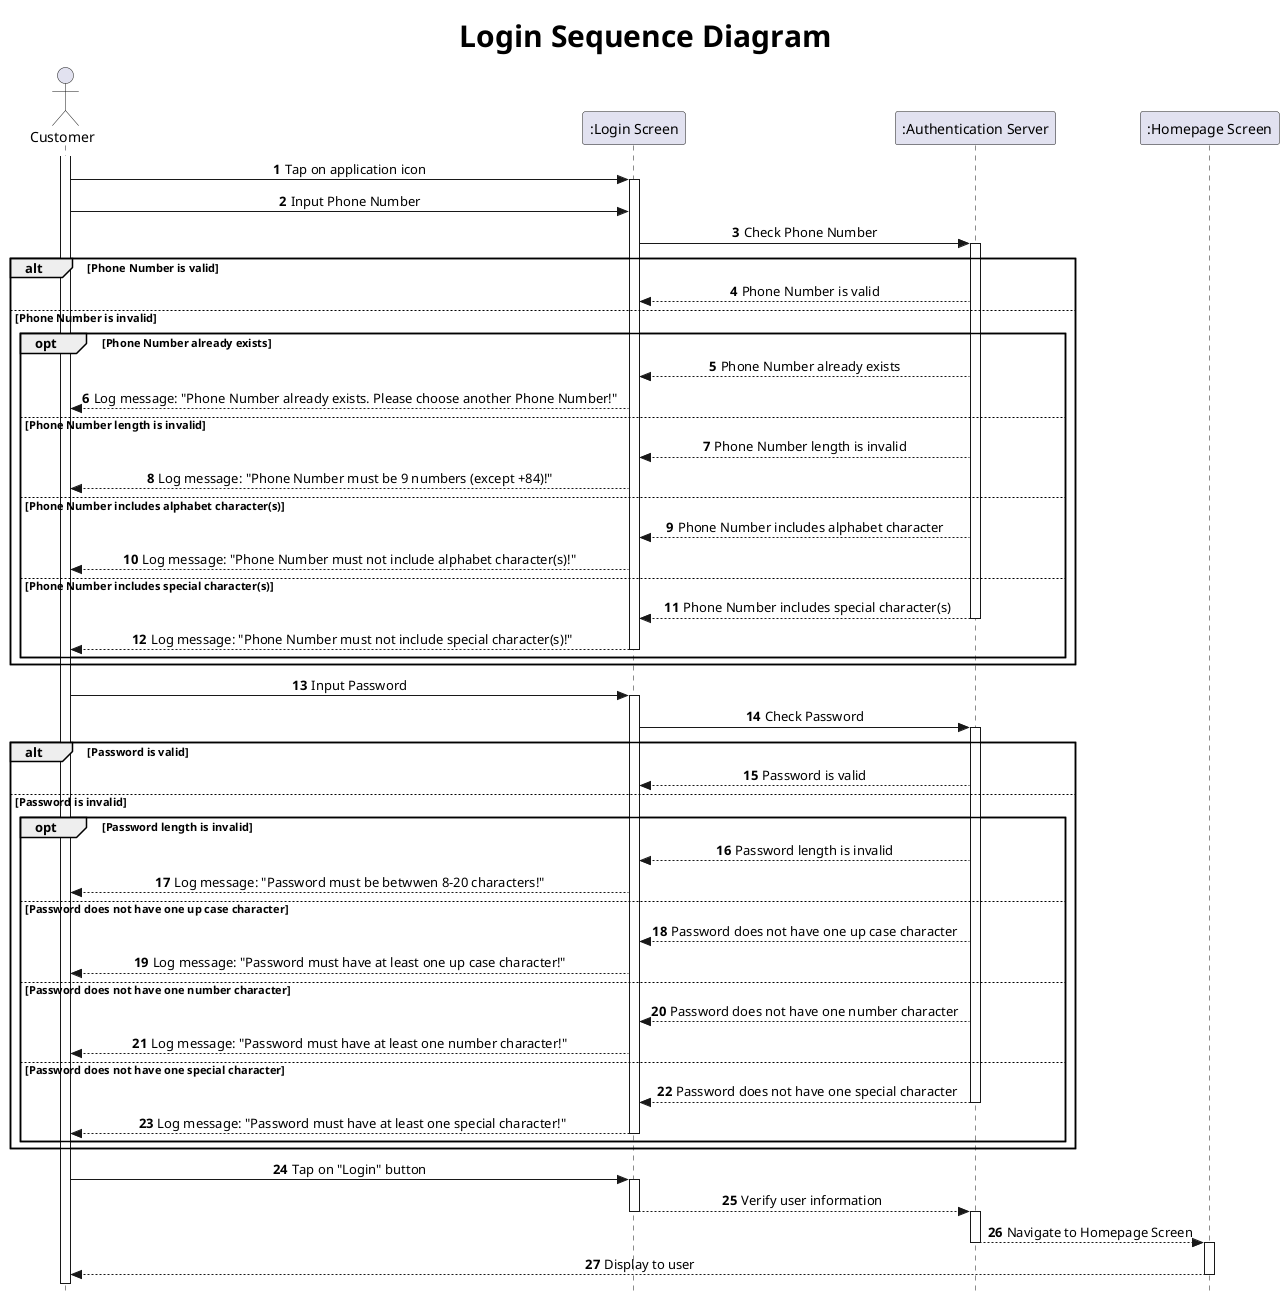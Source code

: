 @startuml Foodey_sequence_Sign-Up

title <size: 30> Login Sequence Diagram

skinparam Style strictuml
skinparam sequenceMessageAlign center

actor "Customer" as Cm
participant ":Login Screen" as LI
participant ":Authentication Server" as AS
participant ":Homepage Screen" as HP

autonumber

activate Cm
Cm -> LI: Tap on application icon
activate LI

'=============== Phone Number ==============='
Cm -> LI: Input Phone Number

LI -> AS: Check Phone Number
activate AS

alt Phone Number is valid
    AS --> LI: Phone Number is valid
else Phone Number is invalid
    opt Phone Number already exists
        AS --> LI: Phone Number already exists
        LI --> Cm: Log message: "Phone Number already exists. Please choose another Phone Number!"
    else Phone Number length is invalid
        AS --> LI: Phone Number length is invalid
        LI --> Cm: Log message: "Phone Number must be 9 numbers (except +84)!"
    else Phone Number includes alphabet character(s)
        AS --> LI: Phone Number includes alphabet character
        LI --> Cm: Log message: "Phone Number must not include alphabet character(s)!"
    else Phone Number includes special character(s)
        AS --> LI: Phone Number includes special character(s)
        deactivate AS
        LI --> Cm: Log message: "Phone Number must not include special character(s)!"
        deactivate LI
    end
end


'=============== Password ==============='
Cm -> LI: Input Password
activate LI
LI -> AS: Check Password
activate AS

alt Password is valid
    AS --> LI: Password is valid
else Password is invalid
    opt Password length is invalid
        AS --> LI: Password length is invalid
        LI --> Cm: Log message: "Password must be betwwen 8-20 characters!"
    else Password does not have one up case character
        AS --> LI: Password does not have one up case character
        LI --> Cm: Log message: "Password must have at least one up case character!"
    else Password does not have one number character
        AS --> LI: Password does not have one number character
        LI --> Cm: Log message: "Password must have at least one number character!"
    else Password does not have one special character
        AS --> LI: Password does not have one special character
        deactivate AS
        LI --> Cm: Log message: "Password must have at least one special character!"
        deactivate LI
    end
end

'=============== Login ==============='
Cm -> LI: Tap on "Login" button

activate LI
LI --> AS: Verify user information
deactivate LI

activate AS
AS --> HP: Navigate to Homepage Screen
deactivate AS

activate HP
HP --> Cm: Display to user
deactivate HP

@enduml
